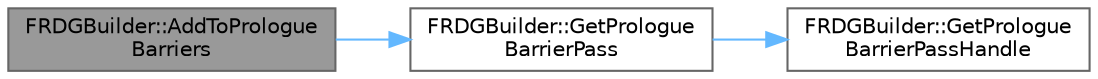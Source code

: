 digraph "FRDGBuilder::AddToPrologueBarriers"
{
 // INTERACTIVE_SVG=YES
 // LATEX_PDF_SIZE
  bgcolor="transparent";
  edge [fontname=Helvetica,fontsize=10,labelfontname=Helvetica,labelfontsize=10];
  node [fontname=Helvetica,fontsize=10,shape=box,height=0.2,width=0.4];
  rankdir="LR";
  Node1 [id="Node000001",label="FRDGBuilder::AddToPrologue\lBarriers",height=0.2,width=0.4,color="gray40", fillcolor="grey60", style="filled", fontcolor="black",tooltip="Utility function to add an immediate barrier dependency in the prologue of the provided pass."];
  Node1 -> Node2 [id="edge1_Node000001_Node000002",color="steelblue1",style="solid",tooltip=" "];
  Node2 [id="Node000002",label="FRDGBuilder::GetPrologue\lBarrierPass",height=0.2,width=0.4,color="grey40", fillcolor="white", style="filled",URL="$d5/dac/classFRDGBuilder.html#a44aa3f5b1b748876096fac34f755650e",tooltip=" "];
  Node2 -> Node3 [id="edge2_Node000002_Node000003",color="steelblue1",style="solid",tooltip=" "];
  Node3 [id="Node000003",label="FRDGBuilder::GetPrologue\lBarrierPassHandle",height=0.2,width=0.4,color="grey40", fillcolor="white", style="filled",URL="$d5/dac/classFRDGBuilder.html#aa9eecc58e736f35f02d2527056502b56",tooltip=" "];
}
